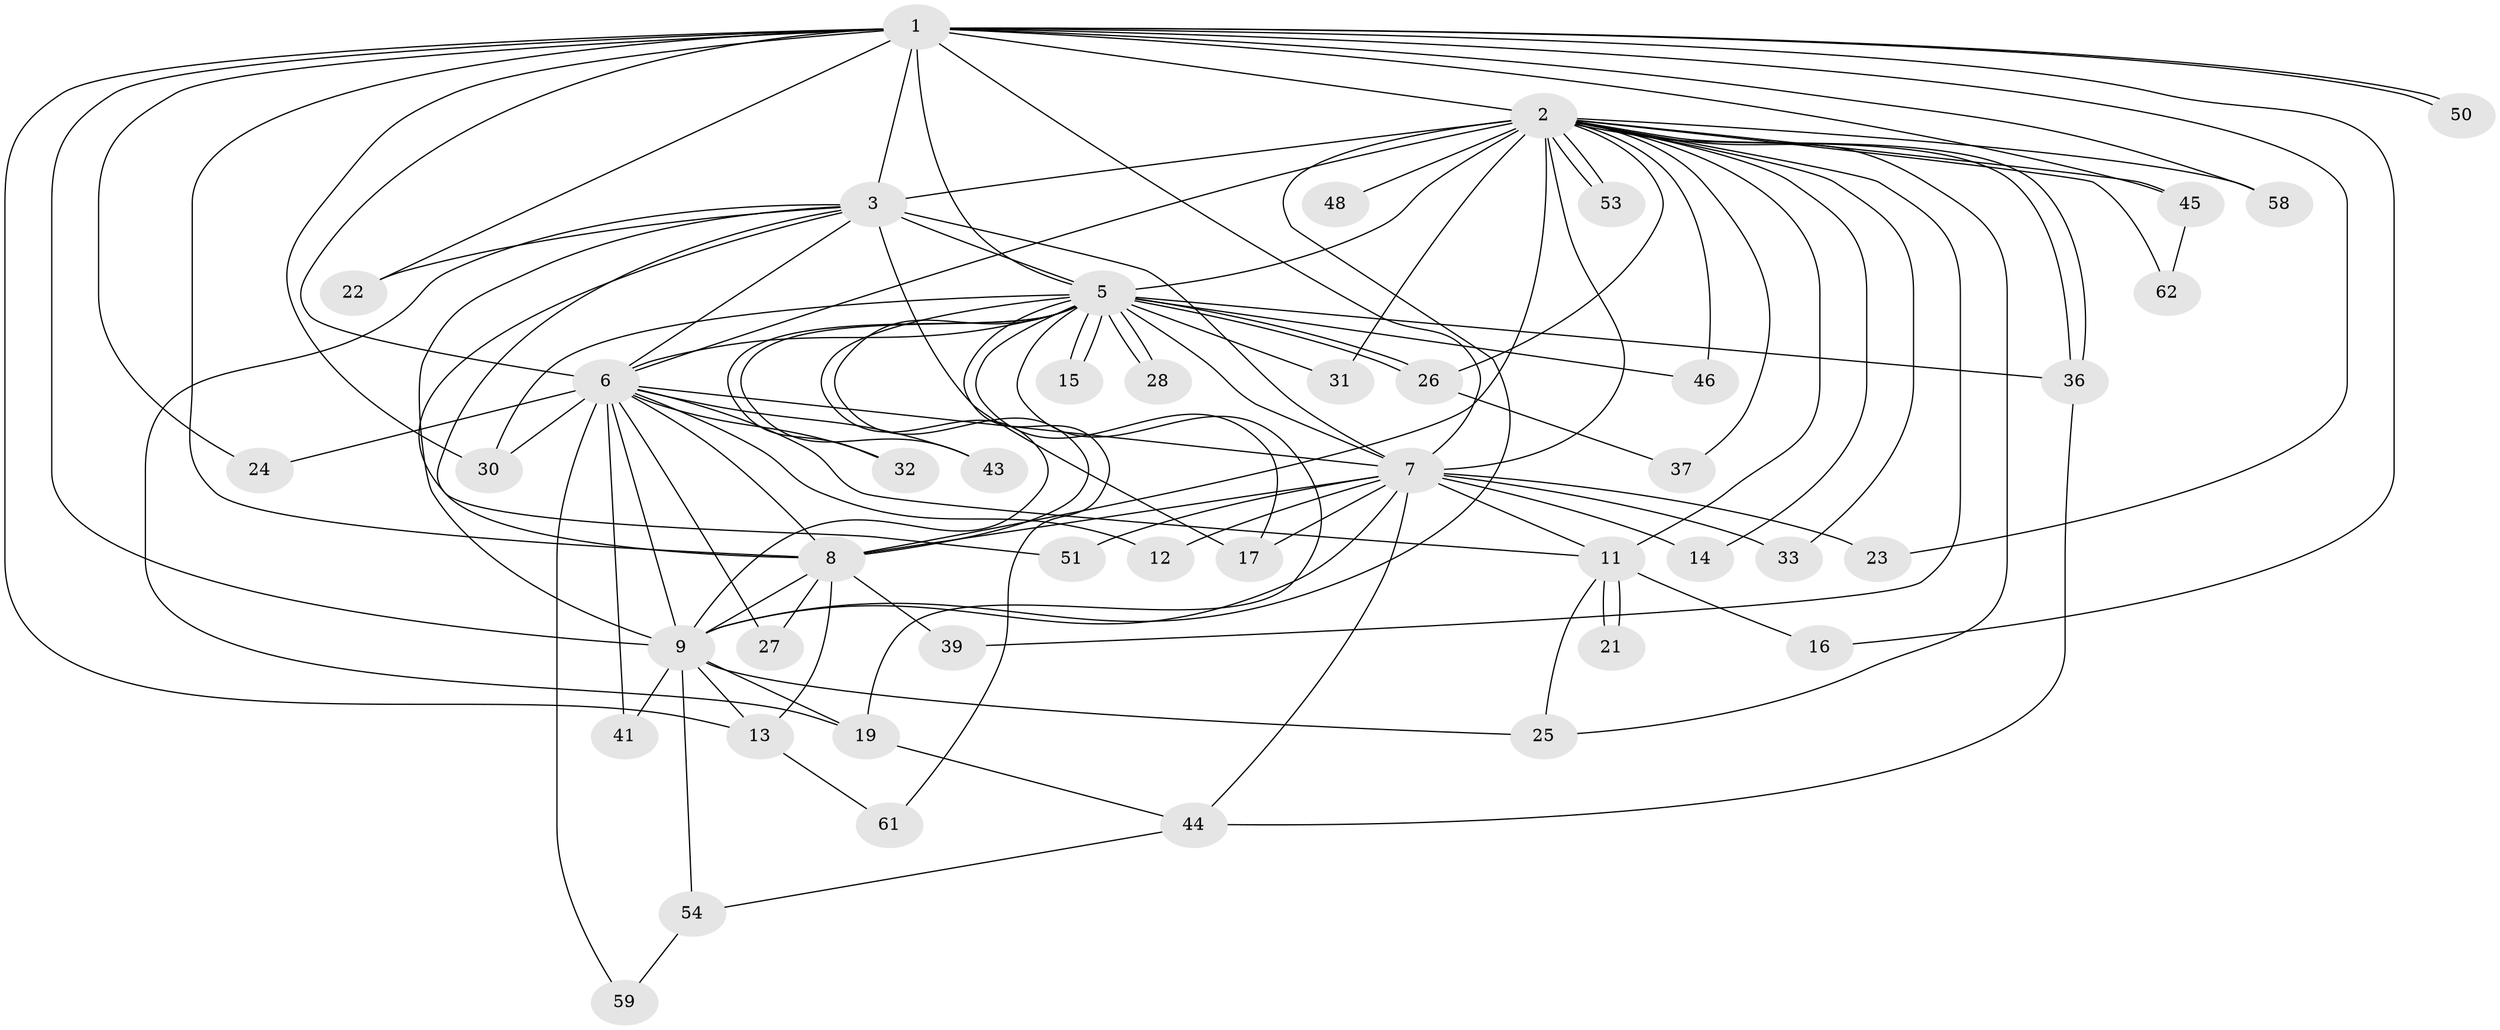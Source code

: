 // original degree distribution, {20: 0.03225806451612903, 23: 0.016129032258064516, 13: 0.04838709677419355, 10: 0.016129032258064516, 24: 0.016129032258064516, 19: 0.016129032258064516, 16: 0.016129032258064516, 7: 0.016129032258064516, 2: 0.6129032258064516, 4: 0.08064516129032258, 3: 0.12903225806451613}
// Generated by graph-tools (version 1.1) at 2025/41/03/06/25 10:41:33]
// undirected, 45 vertices, 110 edges
graph export_dot {
graph [start="1"]
  node [color=gray90,style=filled];
  1 [super="+29"];
  2 [super="+10"];
  3 [super="+4"];
  5 [super="+35"];
  6 [super="+34"];
  7 [super="+40"];
  8 [super="+18"];
  9 [super="+56"];
  11 [super="+42"];
  12;
  13 [super="+20"];
  14;
  15;
  16;
  17;
  19 [super="+60"];
  21;
  22;
  23 [super="+57"];
  24;
  25 [super="+47"];
  26 [super="+52"];
  27;
  28;
  30 [super="+38"];
  31;
  32;
  33;
  36 [super="+55"];
  37;
  39;
  41;
  43;
  44 [super="+49"];
  45;
  46;
  48;
  50;
  51;
  53;
  54;
  58;
  59;
  61;
  62;
  1 -- 2 [weight=2];
  1 -- 3 [weight=2];
  1 -- 5;
  1 -- 6;
  1 -- 7;
  1 -- 8 [weight=2];
  1 -- 9;
  1 -- 16;
  1 -- 22;
  1 -- 23;
  1 -- 24;
  1 -- 30;
  1 -- 45;
  1 -- 50;
  1 -- 50;
  1 -- 58;
  1 -- 13;
  2 -- 3 [weight=4];
  2 -- 5 [weight=2];
  2 -- 6 [weight=2];
  2 -- 7 [weight=2];
  2 -- 8 [weight=2];
  2 -- 9 [weight=2];
  2 -- 25;
  2 -- 31;
  2 -- 33;
  2 -- 36;
  2 -- 36;
  2 -- 37;
  2 -- 39;
  2 -- 46;
  2 -- 53;
  2 -- 53;
  2 -- 58;
  2 -- 62;
  2 -- 45;
  2 -- 14;
  2 -- 48;
  2 -- 11;
  2 -- 26;
  3 -- 5 [weight=2];
  3 -- 6 [weight=3];
  3 -- 7 [weight=2];
  3 -- 8 [weight=2];
  3 -- 9 [weight=2];
  3 -- 19;
  3 -- 22;
  3 -- 51;
  3 -- 17;
  5 -- 6;
  5 -- 7;
  5 -- 8;
  5 -- 9;
  5 -- 15;
  5 -- 15;
  5 -- 19;
  5 -- 26;
  5 -- 26;
  5 -- 28;
  5 -- 28;
  5 -- 30;
  5 -- 31;
  5 -- 32;
  5 -- 43;
  5 -- 46;
  5 -- 61;
  5 -- 17;
  5 -- 36;
  6 -- 7;
  6 -- 8;
  6 -- 9 [weight=2];
  6 -- 11;
  6 -- 12;
  6 -- 24;
  6 -- 27;
  6 -- 32;
  6 -- 41;
  6 -- 43;
  6 -- 59;
  6 -- 30;
  7 -- 8 [weight=2];
  7 -- 9;
  7 -- 11;
  7 -- 12;
  7 -- 14;
  7 -- 17;
  7 -- 23 [weight=2];
  7 -- 33;
  7 -- 44;
  7 -- 51;
  8 -- 9;
  8 -- 13;
  8 -- 27;
  8 -- 39;
  9 -- 13 [weight=2];
  9 -- 25;
  9 -- 41;
  9 -- 54;
  9 -- 19;
  11 -- 16;
  11 -- 21;
  11 -- 21;
  11 -- 25;
  13 -- 61;
  19 -- 44;
  26 -- 37;
  36 -- 44;
  44 -- 54;
  45 -- 62;
  54 -- 59;
}
